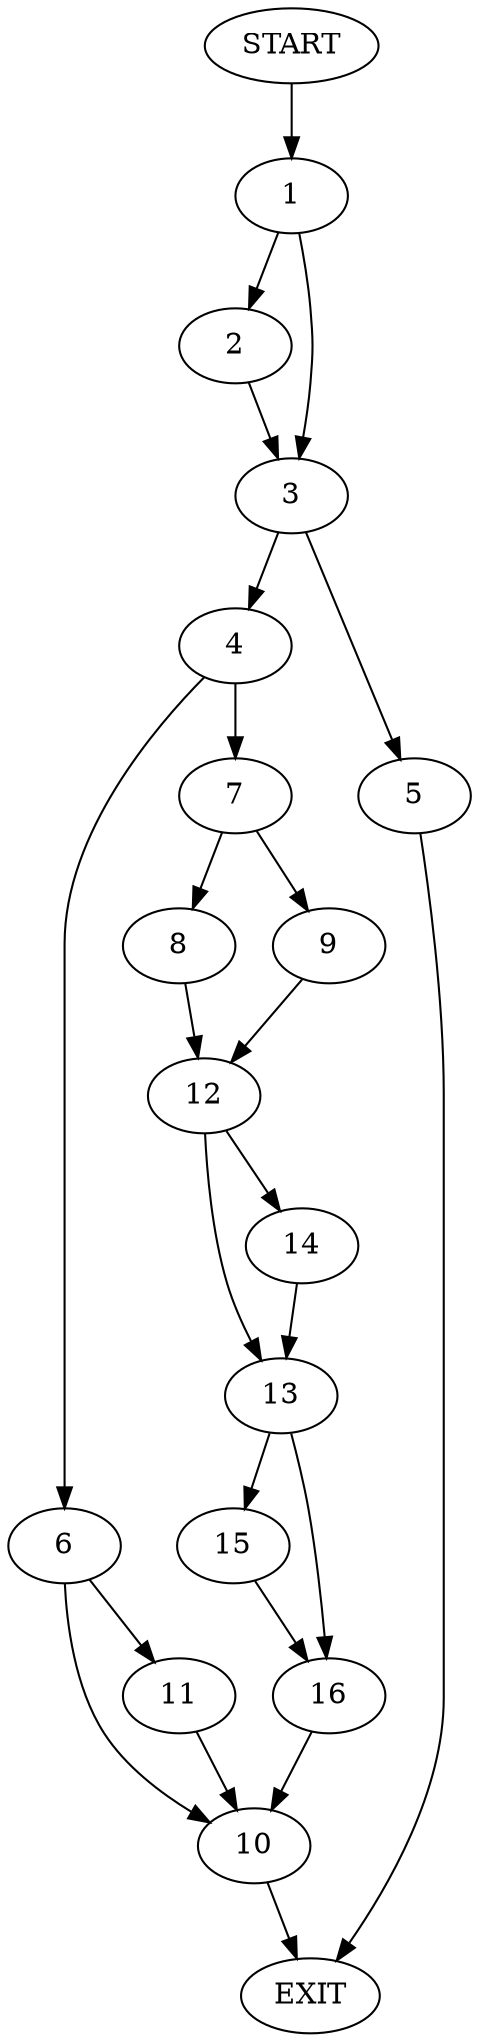 digraph {
0 [label="START"]
17 [label="EXIT"]
0 -> 1
1 -> 2
1 -> 3
3 -> 4
3 -> 5
2 -> 3
4 -> 6
4 -> 7
5 -> 17
7 -> 8
7 -> 9
6 -> 10
6 -> 11
8 -> 12
9 -> 12
12 -> 13
12 -> 14
13 -> 15
13 -> 16
14 -> 13
15 -> 16
16 -> 10
10 -> 17
11 -> 10
}
